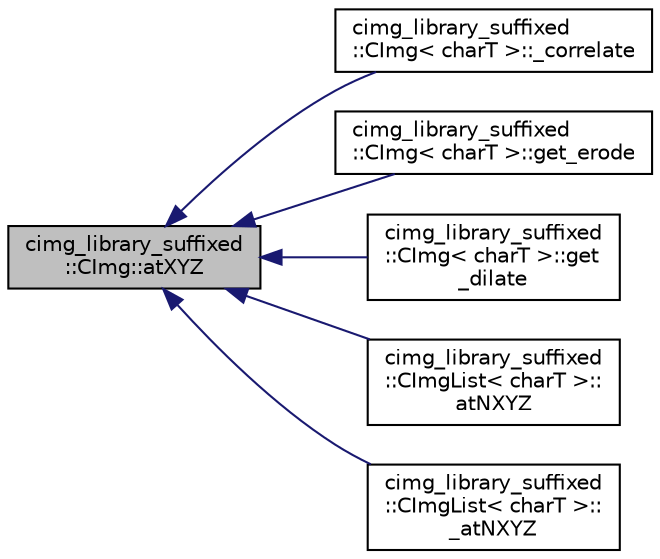 digraph "cimg_library_suffixed::CImg::atXYZ"
{
  edge [fontname="Helvetica",fontsize="10",labelfontname="Helvetica",labelfontsize="10"];
  node [fontname="Helvetica",fontsize="10",shape=record];
  rankdir="LR";
  Node527 [label="cimg_library_suffixed\l::CImg::atXYZ",height=0.2,width=0.4,color="black", fillcolor="grey75", style="filled", fontcolor="black"];
  Node527 -> Node528 [dir="back",color="midnightblue",fontsize="10",style="solid",fontname="Helvetica"];
  Node528 [label="cimg_library_suffixed\l::CImg\< charT \>::_correlate",height=0.2,width=0.4,color="black", fillcolor="white", style="filled",URL="$structcimg__library__suffixed_1_1_c_img.html#aed98b23130078df5ad69b199d88bb261",tooltip="Correlate image by a kernel . "];
  Node527 -> Node529 [dir="back",color="midnightblue",fontsize="10",style="solid",fontname="Helvetica"];
  Node529 [label="cimg_library_suffixed\l::CImg\< charT \>::get_erode",height=0.2,width=0.4,color="black", fillcolor="white", style="filled",URL="$structcimg__library__suffixed_1_1_c_img.html#aad353fc91b0c6ef3c0251f4f46a96150",tooltip="Erode image by a structuring element . "];
  Node527 -> Node530 [dir="back",color="midnightblue",fontsize="10",style="solid",fontname="Helvetica"];
  Node530 [label="cimg_library_suffixed\l::CImg\< charT \>::get\l_dilate",height=0.2,width=0.4,color="black", fillcolor="white", style="filled",URL="$structcimg__library__suffixed_1_1_c_img.html#a66a723bf61125378577a3e99247ff8da",tooltip="Dilate image by a structuring element . "];
  Node527 -> Node531 [dir="back",color="midnightblue",fontsize="10",style="solid",fontname="Helvetica"];
  Node531 [label="cimg_library_suffixed\l::CImgList\< charT \>::\latNXYZ",height=0.2,width=0.4,color="black", fillcolor="white", style="filled",URL="$structcimg__library__suffixed_1_1_c_img_list.html#a712c54070179c7fca098c7299552c29c",tooltip="Access pixel value with Dirichlet boundary conditions for the 3 coordinates (pos, x..."];
  Node527 -> Node532 [dir="back",color="midnightblue",fontsize="10",style="solid",fontname="Helvetica"];
  Node532 [label="cimg_library_suffixed\l::CImgList\< charT \>::\l_atNXYZ",height=0.2,width=0.4,color="black", fillcolor="white", style="filled",URL="$structcimg__library__suffixed_1_1_c_img_list.html#a9d8943cf916f4869a4aba1b925a7b7b6"];
}

